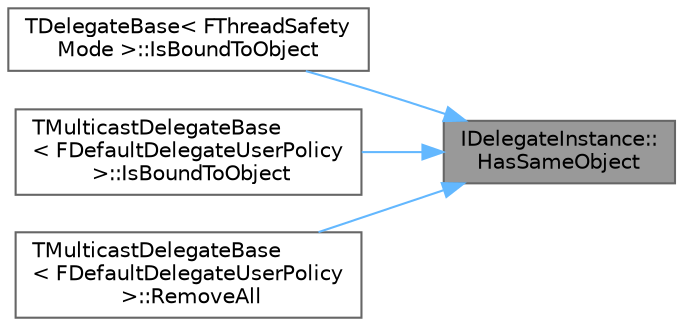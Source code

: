 digraph "IDelegateInstance::HasSameObject"
{
 // INTERACTIVE_SVG=YES
 // LATEX_PDF_SIZE
  bgcolor="transparent";
  edge [fontname=Helvetica,fontsize=10,labelfontname=Helvetica,labelfontsize=10];
  node [fontname=Helvetica,fontsize=10,shape=box,height=0.2,width=0.4];
  rankdir="RL";
  Node1 [id="Node000001",label="IDelegateInstance::\lHasSameObject",height=0.2,width=0.4,color="gray40", fillcolor="grey60", style="filled", fontcolor="black",tooltip="Returns true if this delegate is bound to the specified UserObject,."];
  Node1 -> Node2 [id="edge1_Node000001_Node000002",dir="back",color="steelblue1",style="solid",tooltip=" "];
  Node2 [id="Node000002",label="TDelegateBase\< FThreadSafety\lMode \>::IsBoundToObject",height=0.2,width=0.4,color="grey40", fillcolor="white", style="filled",URL="$d5/d7b/classTDelegateBase.html#ac687522413ca1e30de15a20dfaef9ac9",tooltip=" "];
  Node1 -> Node3 [id="edge2_Node000001_Node000003",dir="back",color="steelblue1",style="solid",tooltip=" "];
  Node3 [id="Node000003",label="TMulticastDelegateBase\l\< FDefaultDelegateUserPolicy\l \>::IsBoundToObject",height=0.2,width=0.4,color="grey40", fillcolor="white", style="filled",URL="$d6/db1/classTMulticastDelegateBase.html#a150c62b07076ad65464cbfe00bb1aba4",tooltip=" "];
  Node1 -> Node4 [id="edge3_Node000001_Node000004",dir="back",color="steelblue1",style="solid",tooltip=" "];
  Node4 [id="Node000004",label="TMulticastDelegateBase\l\< FDefaultDelegateUserPolicy\l \>::RemoveAll",height=0.2,width=0.4,color="grey40", fillcolor="white", style="filled",URL="$d6/db1/classTMulticastDelegateBase.html#a7cad92baa7c54dc117e8a46f3582e75c",tooltip=" "];
}
